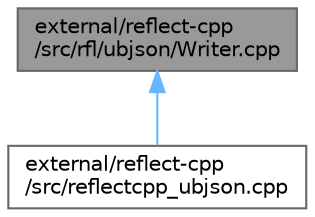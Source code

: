 digraph "external/reflect-cpp/src/rfl/ubjson/Writer.cpp"
{
 // LATEX_PDF_SIZE
  bgcolor="transparent";
  edge [fontname=Helvetica,fontsize=10,labelfontname=Helvetica,labelfontsize=10];
  node [fontname=Helvetica,fontsize=10,shape=box,height=0.2,width=0.4];
  Node1 [id="Node000001",label="external/reflect-cpp\l/src/rfl/ubjson/Writer.cpp",height=0.2,width=0.4,color="gray40", fillcolor="grey60", style="filled", fontcolor="black",tooltip=" "];
  Node1 -> Node2 [id="edge1_Node000001_Node000002",dir="back",color="steelblue1",style="solid",tooltip=" "];
  Node2 [id="Node000002",label="external/reflect-cpp\l/src/reflectcpp_ubjson.cpp",height=0.2,width=0.4,color="grey40", fillcolor="white", style="filled",URL="$reflectcpp__ubjson_8cpp.html",tooltip=" "];
}
